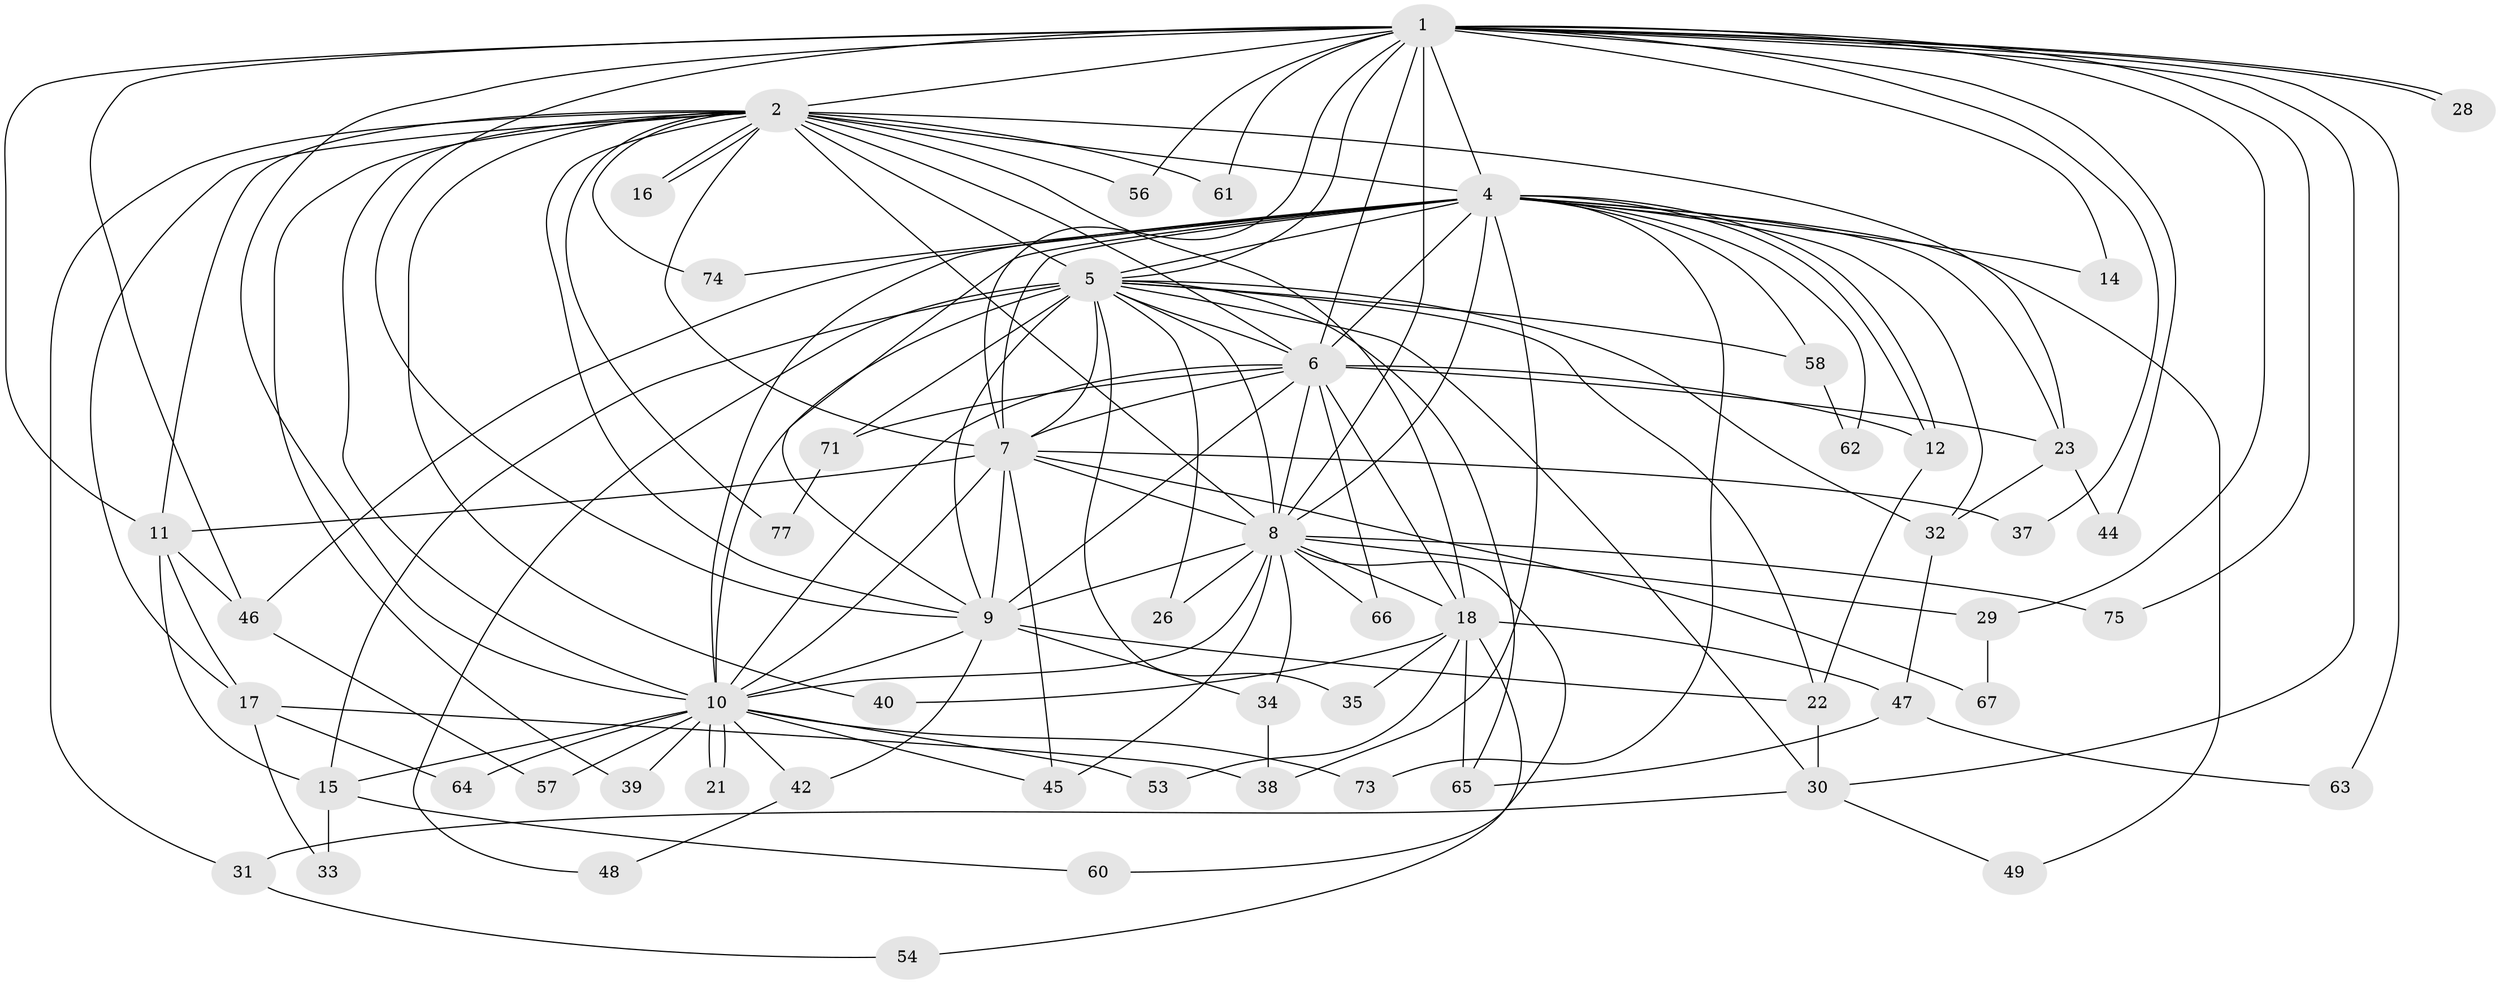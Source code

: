 // Generated by graph-tools (version 1.1) at 2025/51/02/27/25 19:51:47]
// undirected, 57 vertices, 144 edges
graph export_dot {
graph [start="1"]
  node [color=gray90,style=filled];
  1 [super="+41"];
  2 [super="+3"];
  4 [super="+13"];
  5 [super="+24"];
  6 [super="+43"];
  7 [super="+72"];
  8 [super="+68"];
  9 [super="+27"];
  10 [super="+51"];
  11 [super="+19"];
  12 [super="+25"];
  14;
  15 [super="+50"];
  16;
  17 [super="+52"];
  18 [super="+20"];
  21;
  22 [super="+55"];
  23 [super="+59"];
  26;
  28 [super="+36"];
  29;
  30 [super="+76"];
  31;
  32;
  33;
  34;
  35;
  37;
  38;
  39;
  40;
  42;
  44;
  45;
  46 [super="+69"];
  47;
  48;
  49;
  53;
  54;
  56;
  57;
  58;
  60;
  61;
  62;
  63;
  64;
  65 [super="+70"];
  66;
  67;
  71;
  73;
  74;
  75;
  77;
  1 -- 2 [weight=2];
  1 -- 4;
  1 -- 5;
  1 -- 6;
  1 -- 7;
  1 -- 8 [weight=3];
  1 -- 9;
  1 -- 10;
  1 -- 11;
  1 -- 14;
  1 -- 28 [weight=2];
  1 -- 28;
  1 -- 29;
  1 -- 30;
  1 -- 37;
  1 -- 44;
  1 -- 46;
  1 -- 56;
  1 -- 75;
  1 -- 61;
  1 -- 63;
  2 -- 4 [weight=2];
  2 -- 5 [weight=3];
  2 -- 6 [weight=2];
  2 -- 7 [weight=2];
  2 -- 8 [weight=2];
  2 -- 9 [weight=2];
  2 -- 10 [weight=2];
  2 -- 11;
  2 -- 16;
  2 -- 16;
  2 -- 23;
  2 -- 56;
  2 -- 74;
  2 -- 77;
  2 -- 17;
  2 -- 31;
  2 -- 39;
  2 -- 40;
  2 -- 61;
  2 -- 18;
  4 -- 5 [weight=2];
  4 -- 6;
  4 -- 7;
  4 -- 8;
  4 -- 9;
  4 -- 10 [weight=2];
  4 -- 12;
  4 -- 12;
  4 -- 14;
  4 -- 23;
  4 -- 32;
  4 -- 38;
  4 -- 49;
  4 -- 58;
  4 -- 62;
  4 -- 73;
  4 -- 74;
  4 -- 46;
  5 -- 6;
  5 -- 7;
  5 -- 8;
  5 -- 9;
  5 -- 10;
  5 -- 15;
  5 -- 26;
  5 -- 30;
  5 -- 35;
  5 -- 48;
  5 -- 58;
  5 -- 65;
  5 -- 71;
  5 -- 32;
  5 -- 22;
  6 -- 7;
  6 -- 8;
  6 -- 9;
  6 -- 10;
  6 -- 18;
  6 -- 66;
  6 -- 71;
  6 -- 23;
  6 -- 12;
  7 -- 8;
  7 -- 9 [weight=2];
  7 -- 10;
  7 -- 37;
  7 -- 67;
  7 -- 11;
  7 -- 45;
  8 -- 9;
  8 -- 10;
  8 -- 18;
  8 -- 26;
  8 -- 29;
  8 -- 34;
  8 -- 45;
  8 -- 60;
  8 -- 66;
  8 -- 75;
  9 -- 10;
  9 -- 22;
  9 -- 34;
  9 -- 42;
  10 -- 15;
  10 -- 21;
  10 -- 21;
  10 -- 39;
  10 -- 42;
  10 -- 45;
  10 -- 53;
  10 -- 57;
  10 -- 64;
  10 -- 73;
  11 -- 17;
  11 -- 46;
  11 -- 15;
  12 -- 22;
  15 -- 33;
  15 -- 60;
  17 -- 33;
  17 -- 64;
  17 -- 38;
  18 -- 40;
  18 -- 47;
  18 -- 53;
  18 -- 65;
  18 -- 35;
  18 -- 54;
  22 -- 30;
  23 -- 44;
  23 -- 32;
  29 -- 67;
  30 -- 31;
  30 -- 49;
  31 -- 54;
  32 -- 47;
  34 -- 38;
  42 -- 48;
  46 -- 57;
  47 -- 63;
  47 -- 65;
  58 -- 62;
  71 -- 77;
}
